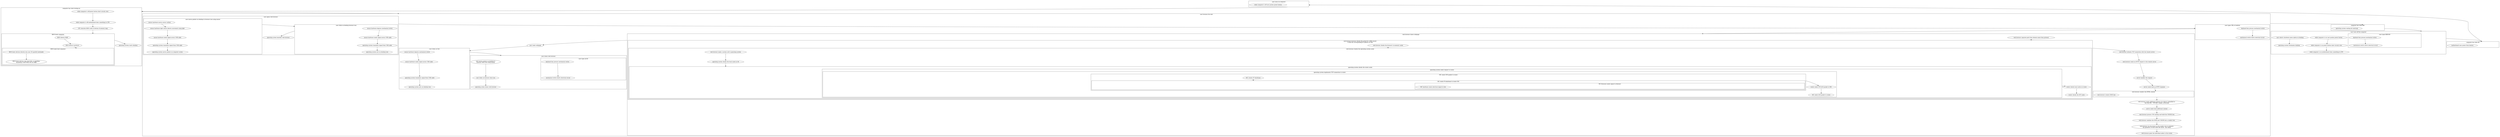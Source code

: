 strict digraph {
	graph [compound=true];
	node [label="\N"];
	subgraph cluster_user_turns_on_computer {
		graph [label="user turns on computer"];
		user_turns_on_computer	[style=invis];
		user_turns_on_computerwhile_computer_is_off_user_pushes_power_button	[label="while computer is off user pushes power button"];
	}
	subgraph cluster_user_browses_the_web {
		graph [label="user browses the web"];
		subgraph cluster_user_browses_the_webuser_opens_web_browser {
			graph [label="user opens web browser"];
			subgraph cluster_user_browses_the_webuser_opens_web_browseruser_clicks_on_desktop_browser_icon {
				graph [label="user clicks on desktop browser icon"];
				user_browses_the_webuser_opens_web_browseruser_clicks_on_desktop_browser_icon	[style=invis];
				user_browses_the_webuser_opens_web_browseruser_clicks_on_desktop_browser_iconmouse_hardware_depress_mechanical_switch	[label="mouse hardware depress mechanical switch"];
				user_browses_the_webuser_opens_web_browseruser_clicks_on_desktop_browser_iconmouse_hardware_sends_signal_across_USB_cable	[label="mouse hardware sends signal across USB cable"];
				user_browses_the_webuser_opens_web_browseruser_clicks_on_desktop_browser_iconmouse_hardware_depress_mechanical_switch -> user_browses_the_webuser_opens_web_browseruser_clicks_on_desktop_browser_iconmouse_hardware_sends_signal_across_USB_cable	[lhead=cluster_user_browses_the_webuser_opens_web_browseruser_clicks_on_desktop_browser_iconmouse_hardware_sends_signal_across_USB_cable,
					ltail=cluster_user_browses_the_webuser_opens_web_browseruser_clicks_on_desktop_browser_iconmouse_hardware_depress_mechanical_switch];
				user_browses_the_webuser_opens_web_browseruser_clicks_on_desktop_browser_iconoperating_system_translates_signal_from_USB_cable	[label="operating system translates signal from USB cable"];
				user_browses_the_webuser_opens_web_browseruser_clicks_on_desktop_browser_iconmouse_hardware_sends_signal_across_USB_cable -> user_browses_the_webuser_opens_web_browseruser_clicks_on_desktop_browser_iconoperating_system_translates_signal_from_USB_cable	[lhead="cluster_user_browses_the_webuser_opens_web_browseruser_clicks_on_desktop_browser_iconoperating_system_translates_signal_from_USB_\
cable",
					ltail=cluster_user_browses_the_webuser_opens_web_browseruser_clicks_on_desktop_browser_iconmouse_hardware_sends_signal_across_USB_cable];
				user_browses_the_webuser_opens_web_browseruser_clicks_on_desktop_browser_iconoperating_system_acts_on_desktop_icon	[label="operating system acts on desktop icon"];
				user_browses_the_webuser_opens_web_browseruser_clicks_on_desktop_browser_iconoperating_system_translates_signal_from_USB_cable -> user_browses_the_webuser_opens_web_browseruser_clicks_on_desktop_browser_iconoperating_system_acts_on_desktop_icon	[lhead=cluster_user_browses_the_webuser_opens_web_browseruser_clicks_on_desktop_browser_iconoperating_system_acts_on_desktop_icon,
					ltail="cluster_user_browses_the_webuser_opens_web_browseruser_clicks_on_desktop_browser_iconoperating_system_translates_signal_from_USB_\
cable"];
			}
			subgraph cluster_user_browses_the_webuser_opens_web_browseruser_moves_pointer_on_desktop_to_browser_icon_using_mouse {
				graph [label="user moves pointer on desktop to browser icon using mouse"];
				user_browses_the_webuser_opens_web_browseruser_moves_pointer_on_desktop_to_browser_icon_using_mouse	[style=invis];
				user_browses_the_webuser_opens_web_browseruser_moves_pointer_on_desktop_to_browser_icon_using_mousemouse_hardware_moves_across_surface	[label="mouse hardware moves across surface"];
				"user_browses_the_webuser_opens_web_browseruser_moves_pointer_on_desktop_to_browser_icon_using_mousemouse_hardware_light_sensor_detects_\
movement_using_light"	[label="mouse hardware light sensor detects movement using light"];
				user_browses_the_webuser_opens_web_browseruser_moves_pointer_on_desktop_to_browser_icon_using_mousemouse_hardware_moves_across_surface -> "user_browses_the_webuser_opens_web_browseruser_moves_pointer_on_desktop_to_browser_icon_using_mousemouse_hardware_light_sensor_detects_\
movement_using_light"	[lhead="cluster_user_browses_the_webuser_opens_web_browseruser_moves_pointer_on_desktop_to_browser_icon_using_mousemouse_hardware_light_\
sensor_detects_movement_using_light",
					ltail="cluster_user_browses_the_webuser_opens_web_browseruser_moves_pointer_on_desktop_to_browser_icon_using_mousemouse_hardware_moves_\
across_surface"];
				"user_browses_the_webuser_opens_web_browseruser_moves_pointer_on_desktop_to_browser_icon_using_mousemouse_hardware_sends_signal_across_\
USB_cable"	[label="mouse hardware sends signal across USB cable"];
				"user_browses_the_webuser_opens_web_browseruser_moves_pointer_on_desktop_to_browser_icon_using_mousemouse_hardware_light_sensor_detects_\
movement_using_light" -> "user_browses_the_webuser_opens_web_browseruser_moves_pointer_on_desktop_to_browser_icon_using_mousemouse_hardware_sends_signal_across_\
USB_cable"	[lhead="cluster_user_browses_the_webuser_opens_web_browseruser_moves_pointer_on_desktop_to_browser_icon_using_mousemouse_hardware_sends_\
signal_across_USB_cable",
					ltail="cluster_user_browses_the_webuser_opens_web_browseruser_moves_pointer_on_desktop_to_browser_icon_using_mousemouse_hardware_light_\
sensor_detects_movement_using_light"];
				"user_browses_the_webuser_opens_web_browseruser_moves_pointer_on_desktop_to_browser_icon_using_mouseoperating_system_translates_signal_\
from_USB_cable"	[label="operating system translates signal from USB cable"];
				"user_browses_the_webuser_opens_web_browseruser_moves_pointer_on_desktop_to_browser_icon_using_mousemouse_hardware_sends_signal_across_\
USB_cable" -> "user_browses_the_webuser_opens_web_browseruser_moves_pointer_on_desktop_to_browser_icon_using_mouseoperating_system_translates_signal_\
from_USB_cable"	[lhead="cluster_user_browses_the_webuser_opens_web_browseruser_moves_pointer_on_desktop_to_browser_icon_using_mouseoperating_system_translates_\
signal_from_USB_cable",
					ltail="cluster_user_browses_the_webuser_opens_web_browseruser_moves_pointer_on_desktop_to_browser_icon_using_mousemouse_hardware_sends_\
signal_across_USB_cable"];
				"user_browses_the_webuser_opens_web_browseruser_moves_pointer_on_desktop_to_browser_icon_using_mouseoperating_system_moves_pointer_\
on_computer_screen"	[label="operating system moves pointer on computer screen"];
				"user_browses_the_webuser_opens_web_browseruser_moves_pointer_on_desktop_to_browser_icon_using_mouseoperating_system_translates_signal_\
from_USB_cable" -> "user_browses_the_webuser_opens_web_browseruser_moves_pointer_on_desktop_to_browser_icon_using_mouseoperating_system_moves_pointer_\
on_computer_screen"	[lhead="cluster_user_browses_the_webuser_opens_web_browseruser_moves_pointer_on_desktop_to_browser_icon_using_mouseoperating_system_moves_\
pointer_on_computer_screen",
					ltail="cluster_user_browses_the_webuser_opens_web_browseruser_moves_pointer_on_desktop_to_browser_icon_using_mouseoperating_system_translates_\
signal_from_USB_cable"];
			}
			user_browses_the_webuser_opens_web_browser	[style=invis];
			user_browses_the_webuser_opens_web_browseruser_moves_pointer_on_desktop_to_browser_icon_using_mouse -> user_browses_the_webuser_opens_web_browseruser_clicks_on_desktop_browser_icon	[lhead=cluster_user_browses_the_webuser_opens_web_browseruser_clicks_on_desktop_browser_icon,
				ltail=cluster_user_browses_the_webuser_opens_web_browseruser_moves_pointer_on_desktop_to_browser_icon_using_mouse];
			user_browses_the_webuser_opens_web_browseroperating_sytem_launches_web_browser	[label="operating sytem launches web browser"];
			user_browses_the_webuser_opens_web_browseruser_clicks_on_desktop_browser_icon -> user_browses_the_webuser_opens_web_browseroperating_sytem_launches_web_browser	[lhead=cluster_user_browses_the_webuser_opens_web_browseroperating_sytem_launches_web_browser,
				ltail=cluster_user_browses_the_webuser_opens_web_browseruser_clicks_on_desktop_browser_icon];
		}
		subgraph cluster_user_browses_the_webuser_types_URL_of_website {
			graph [label="user types URL of website"];
			user_browses_the_webuser_types_URL_of_website	[style=invis];
			user_browses_the_webuser_types_URL_of_websitekeyboard_key_presses_mechanical_switch	[label="keyboard key presses mechanical switch"];
			user_browses_the_webuser_types_URL_of_websitemechanical_switch_shorts_electrical_circuit	[label="mechanical switch shorts electrical circuit"];
			user_browses_the_webuser_types_URL_of_websitekeyboard_key_presses_mechanical_switch -> user_browses_the_webuser_types_URL_of_websitemechanical_switch_shorts_electrical_circuit	[lhead=cluster_user_browses_the_webuser_types_URL_of_websitemechanical_switch_shorts_electrical_circuit,
				ltail=cluster_user_browses_the_webuser_types_URL_of_websitekeyboard_key_presses_mechanical_switch];
		}
		subgraph cluster_user_browses_the_webuser_clicks_on_link {
			graph [label="user clicks on link"];
			user_browses_the_webuser_clicks_on_link	[style=invis];
			user_browses_the_webuser_clicks_on_linkmouse_hardware_depress_mechanical_switch	[label="mouse hardware depress mechanical switch"];
			user_browses_the_webuser_clicks_on_linkmouse_hardware_sends_signal_across_USB_cable	[label="mouse hardware sends signal across USB cable"];
			user_browses_the_webuser_clicks_on_linkmouse_hardware_depress_mechanical_switch -> user_browses_the_webuser_clicks_on_linkmouse_hardware_sends_signal_across_USB_cable	[lhead=cluster_user_browses_the_webuser_clicks_on_linkmouse_hardware_sends_signal_across_USB_cable,
				ltail=cluster_user_browses_the_webuser_clicks_on_linkmouse_hardware_depress_mechanical_switch];
			user_browses_the_webuser_clicks_on_linkoperating_system_translates_signal_from_USB_cable	[label="operating system translates signal from USB cable"];
			user_browses_the_webuser_clicks_on_linkmouse_hardware_sends_signal_across_USB_cable -> user_browses_the_webuser_clicks_on_linkoperating_system_translates_signal_from_USB_cable	[lhead=cluster_user_browses_the_webuser_clicks_on_linkoperating_system_translates_signal_from_USB_cable,
				ltail=cluster_user_browses_the_webuser_clicks_on_linkmouse_hardware_sends_signal_across_USB_cable];
			user_browses_the_webuser_clicks_on_linkoperating_system_acts_on_desktop_icon	[label="operating system acts on desktop icon"];
			user_browses_the_webuser_clicks_on_linkoperating_system_translates_signal_from_USB_cable -> user_browses_the_webuser_clicks_on_linkoperating_system_acts_on_desktop_icon	[lhead=cluster_user_browses_the_webuser_clicks_on_linkoperating_system_acts_on_desktop_icon,
				ltail=cluster_user_browses_the_webuser_clicks_on_linkoperating_system_translates_signal_from_USB_cable];
		}
		subgraph cluster_user_browses_the_webuser_closes_web_browser {
			graph [label="user closes web browser"];
			subgraph cluster_user_browses_the_webuser_closes_web_browseruser_types_altf4 {
				graph [label="user types alt-f4"];
				user_browses_the_webuser_closes_web_browseruser_types_altf4	[style=invis];
				user_browses_the_webuser_closes_web_browseruser_types_altf4keyboard_key_presses_mechanical_switch	[label="keyboard key presses mechanical switch"];
				user_browses_the_webuser_closes_web_browseruser_types_altf4mechanical_switch_shorts_electrical_circuit	[label="mechanical switch shorts electrical circuit"];
				user_browses_the_webuser_closes_web_browseruser_types_altf4keyboard_key_presses_mechanical_switch -> user_browses_the_webuser_closes_web_browseruser_types_altf4mechanical_switch_shorts_electrical_circuit	[lhead=cluster_user_browses_the_webuser_closes_web_browseruser_types_altf4mechanical_switch_shorts_electrical_circuit,
					ltail=cluster_user_browses_the_webuser_closes_web_browseruser_types_altf4keyboard_key_presses_mechanical_switch];
			}
			user_browses_the_webuser_closes_web_browser	[style=invis];
			user_browses_the_webuser_closes_web_browseruser_moves_pointer_on_desktop_to_browser_close_icon_using_mouse	[label="user moves pointer on desktop to 
browser close icon using mouse"];
			user_browses_the_webuser_closes_web_browseruser_clicks_on_browser_close_icon	[label="user clicks on browser close icon"];
			user_browses_the_webuser_closes_web_browseruser_moves_pointer_on_desktop_to_browser_close_icon_using_mouse -> user_browses_the_webuser_closes_web_browseruser_clicks_on_browser_close_icon	[lhead=cluster_user_browses_the_webuser_closes_web_browseruser_clicks_on_browser_close_icon,
				ltail=cluster_user_browses_the_webuser_closes_web_browseruser_moves_pointer_on_desktop_to_browser_close_icon_using_mouse];
			user_browses_the_webuser_closes_web_browseroperating_sytem_closes_web_browser	[label="operating sytem closes web browser"];
			user_browses_the_webuser_closes_web_browseruser_clicks_on_browser_close_icon -> user_browses_the_webuser_closes_web_browseroperating_sytem_closes_web_browser	[lhead=cluster_user_browses_the_webuser_closes_web_browseroperating_sytem_closes_web_browser,
				ltail=cluster_user_browses_the_webuser_closes_web_browseruser_clicks_on_browser_close_icon];
		}
		subgraph cluster_user_browses_the_webweb_browser_shows_webpage {
			graph [label="web browser shows webpage"];
			subgraph cluster_user_browses_the_webweb_browser_shows_webpageweb_browser_renders_the_HTML_content {
				graph [label="web browser renders the HTML content"];
				user_browses_the_webweb_browser_shows_webpageweb_browser_renders_the_HTML_content	[style=invis];
				user_browses_the_webweb_browser_shows_webpageweb_browser_renders_the_HTML_contentweb_browser_creates_DOM_tree	[label="web browser creates DOM tree"];
			}
			subgraph "cluster_user_browses_the_webweb_browser_shows_webpageweb_browser_browser_checks_the_cache_for_a_DNS_record_to_find_the_corresponding_\
IP_address_of_URL" {
				graph [label="web browser browser checks the cache for a DNS record 
to find the corresponding IP address of URL"];
				subgraph "cluster_user_browses_the_webweb_browser_shows_webpageweb_browser_browser_checks_the_cache_for_a_DNS_record_to_find_the_corresponding_\
IP_address_of_URLweb_browser_checks_the_operating_system_cache" {
					graph [label="web browser checks the operating system cache"];
					subgraph "cluster_user_browses_the_webweb_browser_shows_webpageweb_browser_browser_checks_the_cache_for_a_DNS_record_to_find_the_corresponding_\
IP_address_of_URLweb_browser_checks_the_operating_system_cacheoperating_system_checks_the_router_cache" {
						graph [label="operating system checks the router cache"];
						subgraph "cluster_user_browses_the_webweb_browser_shows_webpageweb_browser_browser_checks_the_cache_for_a_DNS_record_to_find_the_corresponding_\
IP_address_of_URLweb_browser_checks_the_operating_system_cacheoperating_system_checks_the_router_cacheoperating_system_sends_request_\
to_router" {
							graph [label="operating system sends request to router"];
							subgraph "cluster_user_browses_the_webweb_browser_shows_webpageweb_browser_browser_checks_the_cache_for_a_DNS_record_to_find_the_corresponding_\
IP_address_of_URLweb_browser_checks_the_operating_system_cacheoperating_system_checks_the_router_cacheoperating_system_sends_request_\
to_routeroperating_system_implements_TCP_connection_to_router" {
								graph [label="operating system implements TCP connection to router"];
								subgraph "cluster_user_browses_the_webweb_browser_shows_webpageweb_browser_browser_checks_the_cache_for_a_DNS_record_to_find_the_corresponding_\
IP_address_of_URLweb_browser_checks_the_operating_system_cacheoperating_system_checks_the_router_cacheoperating_system_sends_request_\
to_routeroperating_system_implements_TCP_connection_to_routerNIC_sends_SYN_packet_to_router" {
									graph [label="NIC sends SYN packet to router"];
									subgraph "cluster_user_browses_the_webweb_browser_shows_webpageweb_browser_browser_checks_the_cache_for_a_DNS_record_to_find_the_corresponding_\
IP_address_of_URLweb_browser_checks_the_operating_system_cacheoperating_system_checks_the_router_cacheoperating_system_sends_request_\
to_routeroperating_system_implements_TCP_connection_to_routerNIC_sends_SYN_packet_to_routerNIC_sends_IP_dataframe_to_router_NIC" {
										graph [label="NIC sends IP dataframe to router NIC"];
										subgraph "cluster_user_browses_the_webweb_browser_shows_webpageweb_browser_browser_checks_the_cache_for_a_DNS_record_to_find_the_corresponding_\
IP_address_of_URLweb_browser_checks_the_operating_system_cacheoperating_system_checks_the_router_cacheoperating_system_sends_request_\
to_routeroperating_system_implements_TCP_connection_to_routerNIC_sends_SYN_packet_to_routerNIC_sends_IP_dataframe_to_router_NICNIC_\
firmware_sends_signal_to_ethernet" {
											graph [label="NIC firmware sends signal to ethernet"];
											"user_browses_the_webweb_browser_shows_webpageweb_browser_browser_checks_the_cache_for_a_DNS_record_to_find_the_corresponding_IP_\
address_of_URLweb_browser_checks_the_operating_system_cacheoperating_system_checks_the_router_cacheoperating_system_sends_request_\
to_routeroperating_system_implements_TCP_connection_to_routerNIC_sends_SYN_packet_to_routerNIC_sends_IP_dataframe_to_router_NICNIC_\
firmware_sends_signal_to_ethernet"	[style=invis];
											"user_browses_the_webweb_browser_shows_webpageweb_browser_browser_checks_the_cache_for_a_DNS_record_to_find_the_corresponding_IP_\
address_of_URLweb_browser_checks_the_operating_system_cacheoperating_system_checks_the_router_cacheoperating_system_sends_request_\
to_routeroperating_system_implements_TCP_connection_to_routerNIC_sends_SYN_packet_to_routerNIC_sends_IP_dataframe_to_router_NICNIC_\
firmware_sends_signal_to_ethernetNIC_hardware_sends_electrical_signal_to_wire"	[label="NIC hardware sends electrical signal to wire"];
										}
										"user_browses_the_webweb_browser_shows_webpageweb_browser_browser_checks_the_cache_for_a_DNS_record_to_find_the_corresponding_IP_\
address_of_URLweb_browser_checks_the_operating_system_cacheoperating_system_checks_the_router_cacheoperating_system_sends_request_\
to_routeroperating_system_implements_TCP_connection_to_routerNIC_sends_SYN_packet_to_routerNIC_sends_IP_dataframe_to_router_NIC"	[style=invis];
									}
									"user_browses_the_webweb_browser_shows_webpageweb_browser_browser_checks_the_cache_for_a_DNS_record_to_find_the_corresponding_IP_\
address_of_URLweb_browser_checks_the_operating_system_cacheoperating_system_checks_the_router_cacheoperating_system_sends_request_\
to_routeroperating_system_implements_TCP_connection_to_routerNIC_sends_SYN_packet_to_router"	[style=invis];
									"user_browses_the_webweb_browser_shows_webpageweb_browser_browser_checks_the_cache_for_a_DNS_record_to_find_the_corresponding_IP_\
address_of_URLweb_browser_checks_the_operating_system_cacheoperating_system_checks_the_router_cacheoperating_system_sends_request_\
to_routeroperating_system_implements_TCP_connection_to_routerNIC_sends_SYN_packet_to_routerNIC_creates_IP_dataframe"	[label="NIC creates IP dataframe"];
									"user_browses_the_webweb_browser_shows_webpageweb_browser_browser_checks_the_cache_for_a_DNS_record_to_find_the_corresponding_IP_\
address_of_URLweb_browser_checks_the_operating_system_cacheoperating_system_checks_the_router_cacheoperating_system_sends_request_\
to_routeroperating_system_implements_TCP_connection_to_routerNIC_sends_SYN_packet_to_routerNIC_creates_IP_dataframe" -> "user_browses_the_webweb_browser_shows_webpageweb_browser_browser_checks_the_cache_for_a_DNS_record_to_find_the_corresponding_IP_\
address_of_URLweb_browser_checks_the_operating_system_cacheoperating_system_checks_the_router_cacheoperating_system_sends_request_\
to_routeroperating_system_implements_TCP_connection_to_routerNIC_sends_SYN_packet_to_routerNIC_sends_IP_dataframe_to_router_NIC"	[lhead="cluster_user_browses_the_webweb_browser_shows_webpageweb_browser_browser_checks_the_cache_for_a_DNS_record_to_find_the_corresponding_\
IP_address_of_URLweb_browser_checks_the_operating_system_cacheoperating_system_checks_the_router_cacheoperating_system_sends_request_\
to_routeroperating_system_implements_TCP_connection_to_routerNIC_sends_SYN_packet_to_routerNIC_sends_IP_dataframe_to_router_NIC",
										ltail="cluster_user_browses_the_webweb_browser_shows_webpageweb_browser_browser_checks_the_cache_for_a_DNS_record_to_find_the_corresponding_\
IP_address_of_URLweb_browser_checks_the_operating_system_cacheoperating_system_checks_the_router_cacheoperating_system_sends_request_\
to_routeroperating_system_implements_TCP_connection_to_routerNIC_sends_SYN_packet_to_routerNIC_creates_IP_dataframe"];
								}
								"user_browses_the_webweb_browser_shows_webpageweb_browser_browser_checks_the_cache_for_a_DNS_record_to_find_the_corresponding_IP_\
address_of_URLweb_browser_checks_the_operating_system_cacheoperating_system_checks_the_router_cacheoperating_system_sends_request_\
to_routeroperating_system_implements_TCP_connection_to_router"	[style=invis];
								"user_browses_the_webweb_browser_shows_webpageweb_browser_browser_checks_the_cache_for_a_DNS_record_to_find_the_corresponding_IP_\
address_of_URLweb_browser_checks_the_operating_system_cacheoperating_system_checks_the_router_cacheoperating_system_sends_request_\
to_routeroperating_system_implements_TCP_connection_to_routerrouter_sends_SYNACK_packet_to_NIC"	[label="router sends SYN-ACK packet to NIC"];
								"user_browses_the_webweb_browser_shows_webpageweb_browser_browser_checks_the_cache_for_a_DNS_record_to_find_the_corresponding_IP_\
address_of_URLweb_browser_checks_the_operating_system_cacheoperating_system_checks_the_router_cacheoperating_system_sends_request_\
to_routeroperating_system_implements_TCP_connection_to_routerNIC_sends_SYN_packet_to_router" -> "user_browses_the_webweb_browser_shows_webpageweb_browser_browser_checks_the_cache_for_a_DNS_record_to_find_the_corresponding_IP_\
address_of_URLweb_browser_checks_the_operating_system_cacheoperating_system_checks_the_router_cacheoperating_system_sends_request_\
to_routeroperating_system_implements_TCP_connection_to_routerrouter_sends_SYNACK_packet_to_NIC"	[lhead="cluster_user_browses_the_webweb_browser_shows_webpageweb_browser_browser_checks_the_cache_for_a_DNS_record_to_find_the_corresponding_\
IP_address_of_URLweb_browser_checks_the_operating_system_cacheoperating_system_checks_the_router_cacheoperating_system_sends_request_\
to_routeroperating_system_implements_TCP_connection_to_routerrouter_sends_SYNACK_packet_to_NIC",
									ltail="cluster_user_browses_the_webweb_browser_shows_webpageweb_browser_browser_checks_the_cache_for_a_DNS_record_to_find_the_corresponding_\
IP_address_of_URLweb_browser_checks_the_operating_system_cacheoperating_system_checks_the_router_cacheoperating_system_sends_request_\
to_routeroperating_system_implements_TCP_connection_to_routerNIC_sends_SYN_packet_to_router"];
								"user_browses_the_webweb_browser_shows_webpageweb_browser_browser_checks_the_cache_for_a_DNS_record_to_find_the_corresponding_IP_\
address_of_URLweb_browser_checks_the_operating_system_cacheoperating_system_checks_the_router_cacheoperating_system_sends_request_\
to_routeroperating_system_implements_TCP_connection_to_routerNIC_sends_ACK_packet_to_router"	[label="NIC sends ACK packet to router"];
								"user_browses_the_webweb_browser_shows_webpageweb_browser_browser_checks_the_cache_for_a_DNS_record_to_find_the_corresponding_IP_\
address_of_URLweb_browser_checks_the_operating_system_cacheoperating_system_checks_the_router_cacheoperating_system_sends_request_\
to_routeroperating_system_implements_TCP_connection_to_routerrouter_sends_SYNACK_packet_to_NIC" -> "user_browses_the_webweb_browser_shows_webpageweb_browser_browser_checks_the_cache_for_a_DNS_record_to_find_the_corresponding_IP_\
address_of_URLweb_browser_checks_the_operating_system_cacheoperating_system_checks_the_router_cacheoperating_system_sends_request_\
to_routeroperating_system_implements_TCP_connection_to_routerNIC_sends_ACK_packet_to_router"	[lhead="cluster_user_browses_the_webweb_browser_shows_webpageweb_browser_browser_checks_the_cache_for_a_DNS_record_to_find_the_corresponding_\
IP_address_of_URLweb_browser_checks_the_operating_system_cacheoperating_system_checks_the_router_cacheoperating_system_sends_request_\
to_routeroperating_system_implements_TCP_connection_to_routerNIC_sends_ACK_packet_to_router",
									ltail="cluster_user_browses_the_webweb_browser_shows_webpageweb_browser_browser_checks_the_cache_for_a_DNS_record_to_find_the_corresponding_\
IP_address_of_URLweb_browser_checks_the_operating_system_cacheoperating_system_checks_the_router_cacheoperating_system_sends_request_\
to_routeroperating_system_implements_TCP_connection_to_routerrouter_sends_SYNACK_packet_to_NIC"];
							}
							"user_browses_the_webweb_browser_shows_webpageweb_browser_browser_checks_the_cache_for_a_DNS_record_to_find_the_corresponding_IP_\
address_of_URLweb_browser_checks_the_operating_system_cacheoperating_system_checks_the_router_cacheoperating_system_sends_request_\
to_router"	[style=invis];
						}
						"user_browses_the_webweb_browser_shows_webpageweb_browser_browser_checks_the_cache_for_a_DNS_record_to_find_the_corresponding_IP_\
address_of_URLweb_browser_checks_the_operating_system_cacheoperating_system_checks_the_router_cache"	[style=invis];
						"user_browses_the_webweb_browser_shows_webpageweb_browser_browser_checks_the_cache_for_a_DNS_record_to_find_the_corresponding_IP_\
address_of_URLweb_browser_checks_the_operating_system_cacheoperating_system_checks_the_router_cacherouter_checks_local_cache_on_\
router"	[label="router checks local cache on router"];
						"user_browses_the_webweb_browser_shows_webpageweb_browser_browser_checks_the_cache_for_a_DNS_record_to_find_the_corresponding_IP_\
address_of_URLweb_browser_checks_the_operating_system_cacheoperating_system_checks_the_router_cacheoperating_system_sends_request_\
to_router" -> "user_browses_the_webweb_browser_shows_webpageweb_browser_browser_checks_the_cache_for_a_DNS_record_to_find_the_corresponding_IP_\
address_of_URLweb_browser_checks_the_operating_system_cacheoperating_system_checks_the_router_cacherouter_checks_local_cache_on_\
router"	[lhead="cluster_user_browses_the_webweb_browser_shows_webpageweb_browser_browser_checks_the_cache_for_a_DNS_record_to_find_the_corresponding_\
IP_address_of_URLweb_browser_checks_the_operating_system_cacheoperating_system_checks_the_router_cacherouter_checks_local_cache_\
on_router",
							ltail="cluster_user_browses_the_webweb_browser_shows_webpageweb_browser_browser_checks_the_cache_for_a_DNS_record_to_find_the_corresponding_\
IP_address_of_URLweb_browser_checks_the_operating_system_cacheoperating_system_checks_the_router_cacheoperating_system_sends_request_\
to_router"];
						"user_browses_the_webweb_browser_shows_webpageweb_browser_browser_checks_the_cache_for_a_DNS_record_to_find_the_corresponding_IP_\
address_of_URLweb_browser_checks_the_operating_system_cacheoperating_system_checks_the_router_cacherouter_checks_the_ISP_cache"	[label="router checks the ISP cache"];
						"user_browses_the_webweb_browser_shows_webpageweb_browser_browser_checks_the_cache_for_a_DNS_record_to_find_the_corresponding_IP_\
address_of_URLweb_browser_checks_the_operating_system_cacheoperating_system_checks_the_router_cacherouter_checks_local_cache_on_\
router" -> "user_browses_the_webweb_browser_shows_webpageweb_browser_browser_checks_the_cache_for_a_DNS_record_to_find_the_corresponding_IP_\
address_of_URLweb_browser_checks_the_operating_system_cacheoperating_system_checks_the_router_cacherouter_checks_the_ISP_cache"	[lhead="cluster_user_browses_the_webweb_browser_shows_webpageweb_browser_browser_checks_the_cache_for_a_DNS_record_to_find_the_corresponding_\
IP_address_of_URLweb_browser_checks_the_operating_system_cacheoperating_system_checks_the_router_cacherouter_checks_the_ISP_cache",
							ltail="cluster_user_browses_the_webweb_browser_shows_webpageweb_browser_browser_checks_the_cache_for_a_DNS_record_to_find_the_corresponding_\
IP_address_of_URLweb_browser_checks_the_operating_system_cacheoperating_system_checks_the_router_cacherouter_checks_local_cache_\
on_router"];
					}
					"user_browses_the_webweb_browser_shows_webpageweb_browser_browser_checks_the_cache_for_a_DNS_record_to_find_the_corresponding_IP_\
address_of_URLweb_browser_checks_the_operating_system_cache"	[style=invis];
					"user_browses_the_webweb_browser_shows_webpageweb_browser_browser_checks_the_cache_for_a_DNS_record_to_find_the_corresponding_IP_\
address_of_URLweb_browser_checks_the_operating_system_cacheweb_browser_make_a_system_call_to_operating_system"	[label="web browser make a system call to operating system"];
					"user_browses_the_webweb_browser_shows_webpageweb_browser_browser_checks_the_cache_for_a_DNS_record_to_find_the_corresponding_IP_\
address_of_URLweb_browser_checks_the_operating_system_cacheoperating_system_checks_the_local_cache_in_OS"	[label="operating system checks the local cache in OS"];
					"user_browses_the_webweb_browser_shows_webpageweb_browser_browser_checks_the_cache_for_a_DNS_record_to_find_the_corresponding_IP_\
address_of_URLweb_browser_checks_the_operating_system_cacheweb_browser_make_a_system_call_to_operating_system" -> "user_browses_the_webweb_browser_shows_webpageweb_browser_browser_checks_the_cache_for_a_DNS_record_to_find_the_corresponding_IP_\
address_of_URLweb_browser_checks_the_operating_system_cacheoperating_system_checks_the_local_cache_in_OS"	[lhead="cluster_user_browses_the_webweb_browser_shows_webpageweb_browser_browser_checks_the_cache_for_a_DNS_record_to_find_the_corresponding_\
IP_address_of_URLweb_browser_checks_the_operating_system_cacheoperating_system_checks_the_local_cache_in_OS",
						ltail="cluster_user_browses_the_webweb_browser_shows_webpageweb_browser_browser_checks_the_cache_for_a_DNS_record_to_find_the_corresponding_\
IP_address_of_URLweb_browser_checks_the_operating_system_cacheweb_browser_make_a_system_call_to_operating_system"];
					"user_browses_the_webweb_browser_shows_webpageweb_browser_browser_checks_the_cache_for_a_DNS_record_to_find_the_corresponding_IP_\
address_of_URLweb_browser_checks_the_operating_system_cacheoperating_system_checks_the_local_cache_in_OS" -> "user_browses_the_webweb_browser_shows_webpageweb_browser_browser_checks_the_cache_for_a_DNS_record_to_find_the_corresponding_IP_\
address_of_URLweb_browser_checks_the_operating_system_cacheoperating_system_checks_the_router_cache"	[lhead="cluster_user_browses_the_webweb_browser_shows_webpageweb_browser_browser_checks_the_cache_for_a_DNS_record_to_find_the_corresponding_\
IP_address_of_URLweb_browser_checks_the_operating_system_cacheoperating_system_checks_the_router_cache",
						ltail="cluster_user_browses_the_webweb_browser_shows_webpageweb_browser_browser_checks_the_cache_for_a_DNS_record_to_find_the_corresponding_\
IP_address_of_URLweb_browser_checks_the_operating_system_cacheoperating_system_checks_the_local_cache_in_OS"];
				}
				"user_browses_the_webweb_browser_shows_webpageweb_browser_browser_checks_the_cache_for_a_DNS_record_to_find_the_corresponding_IP_\
address_of_URL"	[style=invis];
				"user_browses_the_webweb_browser_shows_webpageweb_browser_browser_checks_the_cache_for_a_DNS_record_to_find_the_corresponding_IP_\
address_of_URLweb_browser_checks_the_browsers_inmemory_cache"	[label="web browser checks the browser's in-memory cache"];
				"user_browses_the_webweb_browser_shows_webpageweb_browser_browser_checks_the_cache_for_a_DNS_record_to_find_the_corresponding_IP_\
address_of_URLweb_browser_checks_the_browsers_inmemory_cache" -> "user_browses_the_webweb_browser_shows_webpageweb_browser_browser_checks_the_cache_for_a_DNS_record_to_find_the_corresponding_IP_\
address_of_URLweb_browser_checks_the_operating_system_cache"	[lhead="cluster_user_browses_the_webweb_browser_shows_webpageweb_browser_browser_checks_the_cache_for_a_DNS_record_to_find_the_corresponding_\
IP_address_of_URLweb_browser_checks_the_operating_system_cache",
					ltail="cluster_user_browses_the_webweb_browser_shows_webpageweb_browser_browser_checks_the_cache_for_a_DNS_record_to_find_the_corresponding_\
IP_address_of_URLweb_browser_checks_the_browsers_inmemory_cache"];
			}
			user_browses_the_webweb_browser_shows_webpage	[style=invis];
			user_browses_the_webweb_browser_shows_webpageweb_browser_separate_path_from_domain_name_from_protocol	[label="web browser separate path from domain name from protocol"];
			user_browses_the_webweb_browser_shows_webpageweb_browser_separate_path_from_domain_name_from_protocol -> "user_browses_the_webweb_browser_shows_webpageweb_browser_browser_checks_the_cache_for_a_DNS_record_to_find_the_corresponding_IP_\
address_of_URL"	[lhead="cluster_user_browses_the_webweb_browser_shows_webpageweb_browser_browser_checks_the_cache_for_a_DNS_record_to_find_the_corresponding_\
IP_address_of_URL",
				ltail=cluster_user_browses_the_webweb_browser_shows_webpageweb_browser_separate_path_from_domain_name_from_protocol];
			user_browses_the_webweb_browser_shows_webpageweb_browser_initiates_TCP_connection_with_the_remote_server	[label="web browser initiates TCP connection with the remote server"];
			"user_browses_the_webweb_browser_shows_webpageweb_browser_browser_checks_the_cache_for_a_DNS_record_to_find_the_corresponding_IP_\
address_of_URL" -> user_browses_the_webweb_browser_shows_webpageweb_browser_initiates_TCP_connection_with_the_remote_server	[lhead=cluster_user_browses_the_webweb_browser_shows_webpageweb_browser_initiates_TCP_connection_with_the_remote_server,
				ltail="cluster_user_browses_the_webweb_browser_shows_webpageweb_browser_browser_checks_the_cache_for_a_DNS_record_to_find_the_corresponding_\
IP_address_of_URL"];
			user_browses_the_webweb_browser_shows_webpageweb_browser_sends_an_HTTP_request_to_the_remote_server	[label="web browser sends an HTTP request to the remote server"];
			user_browses_the_webweb_browser_shows_webpageweb_browser_initiates_TCP_connection_with_the_remote_server -> user_browses_the_webweb_browser_shows_webpageweb_browser_sends_an_HTTP_request_to_the_remote_server	[lhead=cluster_user_browses_the_webweb_browser_shows_webpageweb_browser_sends_an_HTTP_request_to_the_remote_server,
				ltail=cluster_user_browses_the_webweb_browser_shows_webpageweb_browser_initiates_TCP_connection_with_the_remote_server];
			user_browses_the_webweb_browser_shows_webpageserver_handles_the_request	[label="server handles the request"];
			user_browses_the_webweb_browser_shows_webpageweb_browser_sends_an_HTTP_request_to_the_remote_server -> user_browses_the_webweb_browser_shows_webpageserver_handles_the_request	[lhead=cluster_user_browses_the_webweb_browser_shows_webpageserver_handles_the_request,
				ltail=cluster_user_browses_the_webweb_browser_shows_webpageweb_browser_sends_an_HTTP_request_to_the_remote_server];
			user_browses_the_webweb_browser_shows_webpageserver_sends_back_an_HTTP_response	[label="server sends back an HTTP response"];
			user_browses_the_webweb_browser_shows_webpageserver_handles_the_request -> user_browses_the_webweb_browser_shows_webpageserver_sends_back_an_HTTP_response	[lhead=cluster_user_browses_the_webweb_browser_shows_webpageserver_sends_back_an_HTTP_response,
				ltail=cluster_user_browses_the_webweb_browser_shows_webpageserver_handles_the_request];
			user_browses_the_webweb_browser_shows_webpageserver_sends_back_an_HTTP_response -> user_browses_the_webweb_browser_shows_webpageweb_browser_renders_the_HTML_content	[lhead=cluster_user_browses_the_webweb_browser_shows_webpageweb_browser_renders_the_HTML_content,
				ltail=cluster_user_browses_the_webweb_browser_shows_webpageserver_sends_back_an_HTTP_response];
			"user_browses_the_webweb_browser_shows_webpageweb_browser_sends_additional_requests_for_objects_embedded_in_the_html_file_CSS_files_\
images_javascript"	[label="web browser sends additional requests for objects embedded in 
the html file - CSS files, images, javascript"];
			user_browses_the_webweb_browser_shows_webpageweb_browser_renders_the_HTML_content -> "user_browses_the_webweb_browser_shows_webpageweb_browser_sends_additional_requests_for_objects_embedded_in_the_html_file_CSS_files_\
images_javascript"	[lhead="cluster_user_browses_the_webweb_browser_shows_webpageweb_browser_sends_additional_requests_for_objects_embedded_in_the_html_file_\
CSS_files_images_javascript",
				ltail=cluster_user_browses_the_webweb_browser_shows_webpageweb_browser_renders_the_HTML_content];
			user_browses_the_webweb_browser_shows_webpageserver_sends_back_additional_content	[label="server sends back additional content"];
			"user_browses_the_webweb_browser_shows_webpageweb_browser_sends_additional_requests_for_objects_embedded_in_the_html_file_CSS_files_\
images_javascript" -> user_browses_the_webweb_browser_shows_webpageserver_sends_back_additional_content	[lhead=cluster_user_browses_the_webweb_browser_shows_webpageserver_sends_back_additional_content,
				ltail="cluster_user_browses_the_webweb_browser_shows_webpageweb_browser_sends_additional_requests_for_objects_embedded_in_the_html_file_\
CSS_files_images_javascript"];
			user_browses_the_webweb_browser_shows_webpageweb_browser_process_CSS_markup_and_build_the_CSSOM_tree	[label="web browser process CSS markup and build the CSSOM tree"];
			user_browses_the_webweb_browser_shows_webpageserver_sends_back_additional_content -> user_browses_the_webweb_browser_shows_webpageweb_browser_process_CSS_markup_and_build_the_CSSOM_tree	[lhead=cluster_user_browses_the_webweb_browser_shows_webpageweb_browser_process_CSS_markup_and_build_the_CSSOM_tree,
				ltail=cluster_user_browses_the_webweb_browser_shows_webpageserver_sends_back_additional_content];
			user_browses_the_webweb_browser_shows_webpageweb_browser_combine_the_DOM_and_CSSOM_into_a_render_tree	[label="web browser combine the DOM and CSSOM into a render tree"];
			user_browses_the_webweb_browser_shows_webpageweb_browser_process_CSS_markup_and_build_the_CSSOM_tree -> user_browses_the_webweb_browser_shows_webpageweb_browser_combine_the_DOM_and_CSSOM_into_a_render_tree	[lhead=cluster_user_browses_the_webweb_browser_shows_webpageweb_browser_combine_the_DOM_and_CSSOM_into_a_render_tree,
				ltail=cluster_user_browses_the_webweb_browser_shows_webpageweb_browser_process_CSS_markup_and_build_the_CSSOM_tree];
			"user_browses_the_webweb_browser_shows_webpageweb_browser_run_the_layout_on_the_render_tree_to_compute_the_geometry_of_each_node_\
aka_layout_aka_reflow"	[label="web browser run the layout on the render tree to compute 
the geometry of each node aka layout  aka reflow"];
			user_browses_the_webweb_browser_shows_webpageweb_browser_combine_the_DOM_and_CSSOM_into_a_render_tree -> "user_browses_the_webweb_browser_shows_webpageweb_browser_run_the_layout_on_the_render_tree_to_compute_the_geometry_of_each_node_\
aka_layout_aka_reflow"	[lhead="cluster_user_browses_the_webweb_browser_shows_webpageweb_browser_run_the_layout_on_the_render_tree_to_compute_the_geometry_of_each_\
node_aka_layout_aka_reflow",
				ltail=cluster_user_browses_the_webweb_browser_shows_webpageweb_browser_combine_the_DOM_and_CSSOM_into_a_render_tree];
			user_browses_the_webweb_browser_shows_webpageweb_browser_paint_the_individual_nodes_to_the_screen	[label="web browser paint the individual nodes to the screen"];
			"user_browses_the_webweb_browser_shows_webpageweb_browser_run_the_layout_on_the_render_tree_to_compute_the_geometry_of_each_node_\
aka_layout_aka_reflow" -> user_browses_the_webweb_browser_shows_webpageweb_browser_paint_the_individual_nodes_to_the_screen	[lhead=cluster_user_browses_the_webweb_browser_shows_webpageweb_browser_paint_the_individual_nodes_to_the_screen,
				ltail="cluster_user_browses_the_webweb_browser_shows_webpageweb_browser_run_the_layout_on_the_render_tree_to_compute_the_geometry_of_each_\
node_aka_layout_aka_reflow"];
		}
		user_browses_the_web	[style=invis];
		user_browses_the_webuser_opens_web_browser -> user_browses_the_webuser_types_URL_of_website	[lhead=cluster_user_browses_the_webuser_types_URL_of_website,
			ltail=cluster_user_browses_the_webuser_opens_web_browser];
		user_browses_the_webuser_types_URL_of_website -> user_browses_the_webweb_browser_shows_webpage	[lhead=cluster_user_browses_the_webweb_browser_shows_webpage,
			ltail=cluster_user_browses_the_webuser_types_URL_of_website];
		user_browses_the_webuser_reads_webpage	[label="user reads webpage"];
		user_browses_the_webweb_browser_shows_webpage -> user_browses_the_webuser_reads_webpage	[lhead=cluster_user_browses_the_webuser_reads_webpage,
			ltail=cluster_user_browses_the_webweb_browser_shows_webpage];
		user_browses_the_webuser_reads_webpage -> user_browses_the_webuser_clicks_on_link	[lhead=cluster_user_browses_the_webuser_clicks_on_link,
			ltail=cluster_user_browses_the_webuser_reads_webpage];
		user_browses_the_webuser_clicks_on_link -> user_browses_the_webuser_closes_web_browser	[lhead=cluster_user_browses_the_webuser_closes_web_browser,
			ltail=cluster_user_browses_the_webuser_clicks_on_link];
	}
	subgraph cluster_computer_has_state_turning_on {
		graph [label="computer has state turning on"];
		subgraph cluster_computer_has_state_turning_onBIOS_boots_computer {
			graph [label="BIOS boots computer"];
			subgraph cluster_computer_has_state_turning_onBIOS_boots_computerBIOS_loads_boot_sequence {
				graph [label="BIOS loads boot sequence"];
				computer_has_state_turning_onBIOS_boots_computerBIOS_loads_boot_sequence	[style=invis];
				computer_has_state_turning_onBIOS_boots_computerBIOS_loads_boot_sequenceBIOS_boots_devices_directly_into_your_OSspecific_bootloader	[label="BIOS boots devices directly into your OS-specific bootloader"];
				"computer_has_state_turning_onBIOS_boots_computerBIOS_loads_boot_sequenceBIOS_boots_devices_any_hard_disk_or_anything_emulating_a_\
hard_disk_into_an_MBR"	[label="BIOS boots devices (any hard disk, or anything 
emulating a hard disk) into an MBR"];
				computer_has_state_turning_onBIOS_boots_computerBIOS_loads_boot_sequenceBIOS_boots_devices_directly_into_your_OSspecific_bootloader -> "computer_has_state_turning_onBIOS_boots_computerBIOS_loads_boot_sequenceBIOS_boots_devices_any_hard_disk_or_anything_emulating_a_\
hard_disk_into_an_MBR"	[lhead="cluster_computer_has_state_turning_onBIOS_boots_computerBIOS_loads_boot_sequenceBIOS_boots_devices_any_hard_disk_or_anything_emulating_\
a_hard_disk_into_an_MBR",
					ltail="cluster_computer_has_state_turning_onBIOS_boots_computerBIOS_loads_boot_sequenceBIOS_boots_devices_directly_into_your_OSspecific_\
bootloader"];
			}
			computer_has_state_turning_onBIOS_boots_computer	[style=invis];
			computer_has_state_turning_onBIOS_boots_computerBIOS_detects_RAM	[label="BIOS detects RAM"];
			computer_has_state_turning_onBIOS_boots_computerBIOS_detects_hardware	[label="BIOS detects hardware"];
			computer_has_state_turning_onBIOS_boots_computerBIOS_detects_RAM -> computer_has_state_turning_onBIOS_boots_computerBIOS_detects_hardware	[lhead=cluster_computer_has_state_turning_onBIOS_boots_computerBIOS_detects_hardware,
				ltail=cluster_computer_has_state_turning_onBIOS_boots_computerBIOS_detects_RAM];
			computer_has_state_turning_onBIOS_boots_computerBIOS_detects_hardware -> computer_has_state_turning_onBIOS_boots_computerBIOS_loads_boot_sequence	[lhead=cluster_computer_has_state_turning_onBIOS_boots_computerBIOS_loads_boot_sequence,
				ltail=cluster_computer_has_state_turning_onBIOS_boots_computerBIOS_detects_hardware];
		}
		computer_has_state_turning_on	[style=invis];
		computer_has_state_turning_onwhile_computer_is_off_power_button_short_circuits_wire	[label="while computer is off power button short circuits wire"];
		computer_has_state_turning_onwhile_computer_is_off_motherboard_does_something_to_CPU	[label="while computer is off motherboard does something to CPU"];
		computer_has_state_turning_onwhile_computer_is_off_power_button_short_circuits_wire -> computer_has_state_turning_onwhile_computer_is_off_motherboard_does_something_to_CPU	[lhead=cluster_computer_has_state_turning_onwhile_computer_is_off_motherboard_does_something_to_CPU,
			ltail=cluster_computer_has_state_turning_onwhile_computer_is_off_power_button_short_circuits_wire];
		computer_has_state_turning_onCPU_executes_BIOS_code_at_bottom_of_memory_map	[label="CPU executes BIOS code at bottom of memory map"];
		computer_has_state_turning_onwhile_computer_is_off_motherboard_does_something_to_CPU -> computer_has_state_turning_onCPU_executes_BIOS_code_at_bottom_of_memory_map	[lhead=cluster_computer_has_state_turning_onCPU_executes_BIOS_code_at_bottom_of_memory_map,
			ltail=cluster_computer_has_state_turning_onwhile_computer_is_off_motherboard_does_something_to_CPU];
		computer_has_state_turning_onCPU_executes_BIOS_code_at_bottom_of_memory_map -> computer_has_state_turning_onBIOS_boots_computer	[lhead=cluster_computer_has_state_turning_onBIOS_boots_computer,
			ltail=cluster_computer_has_state_turning_onCPU_executes_BIOS_code_at_bottom_of_memory_map];
		computer_has_state_turning_onoperating_system_starts_desktop	[label="operating system starts desktop"];
		computer_has_state_turning_onBIOS_boots_computer -> computer_has_state_turning_onoperating_system_starts_desktop	[lhead=cluster_computer_has_state_turning_onoperating_system_starts_desktop,
			ltail=cluster_computer_has_state_turning_onBIOS_boots_computer];
	}
	subgraph cluster_computer_has_state_off {
		graph [label="computer has state off"];
		computer_has_state_off	[style=invis];
		computer_has_state_offmotherboard_uses_power_from_battery	[label="motherboard uses power from battery"];
	}
	subgraph cluster_computer_has_state_idle {
		graph [label="computer has state idle"];
		computer_has_state_idle	[style=invis];
		computer_has_state_idleoperating_system_waiting_for_interrupt	[label="operating system waiting for interrupt"];
	}
	subgraph cluster_user_turns_off_the_computer {
		graph [label="user turns off the computer"];
		subgraph cluster_user_turns_off_the_computeruser_types_REISUB {
			graph [label="user types REISUB"];
			user_turns_off_the_computeruser_types_REISUB	[style=invis];
			user_turns_off_the_computeruser_types_REISUBkeyboard_key_presses_mechanical_switch	[label="keyboard key presses mechanical switch"];
			user_turns_off_the_computeruser_types_REISUBmechanical_switch_shorts_electrical_circuit	[label="mechanical switch shorts electrical circuit"];
			user_turns_off_the_computeruser_types_REISUBkeyboard_key_presses_mechanical_switch -> user_turns_off_the_computeruser_types_REISUBmechanical_switch_shorts_electrical_circuit	[lhead=cluster_user_turns_off_the_computeruser_types_REISUBmechanical_switch_shorts_electrical_circuit,
				ltail=cluster_user_turns_off_the_computeruser_types_REISUBkeyboard_key_presses_mechanical_switch];
		}
		user_turns_off_the_computer	[style=invis];
		user_turns_off_the_computerwhile_computer_is_on_user_pushes_power_button	[label="while computer is on user pushes power button"];
		user_turns_off_the_computerwhile_computer_is_on_power_button_short_circuits_wire	[label="while computer is on power button short circuits wire"];
		user_turns_off_the_computerwhile_computer_is_on_user_pushes_power_button -> user_turns_off_the_computerwhile_computer_is_on_power_button_short_circuits_wire	[lhead=cluster_user_turns_off_the_computerwhile_computer_is_on_power_button_short_circuits_wire,
			ltail=cluster_user_turns_off_the_computerwhile_computer_is_on_user_pushes_power_button];
		user_turns_off_the_computerwhile_computer_is_on_motherboard_does_something_to_CPU	[label="while computer is on motherboard does something to CPU"];
		user_turns_off_the_computerwhile_computer_is_on_power_button_short_circuits_wire -> user_turns_off_the_computerwhile_computer_is_on_motherboard_does_something_to_CPU	[lhead=cluster_user_turns_off_the_computerwhile_computer_is_on_motherboard_does_something_to_CPU,
			ltail=cluster_user_turns_off_the_computerwhile_computer_is_on_power_button_short_circuits_wire];
		user_turns_off_the_computeruser_selects_shutdown_menu_option_on_desktop	[label="user selects shutdown menu option on desktop"];
		user_turns_off_the_computeroperating_system_terminates_desktop	[label="operating system terminates desktop"];
		user_turns_off_the_computeruser_selects_shutdown_menu_option_on_desktop -> user_turns_off_the_computeroperating_system_terminates_desktop	[lhead=cluster_user_turns_off_the_computeroperating_system_terminates_desktop,
			ltail=cluster_user_turns_off_the_computeruser_selects_shutdown_menu_option_on_desktop];
	}
	computer_has_state_off -> user_turns_on_computer	[lhead=cluster_user_turns_on_computer,
		ltail=cluster_computer_has_state_off];
	user_turns_on_computer -> computer_has_state_turning_on	[lhead=cluster_computer_has_state_turning_on,
		ltail=cluster_user_turns_on_computer];
	computer_has_state_turning_on -> user_browses_the_web	[lhead=cluster_user_browses_the_web,
		ltail=cluster_computer_has_state_turning_on];
	user_browses_the_web -> computer_has_state_idle	[lhead=cluster_computer_has_state_idle,
		ltail=cluster_user_browses_the_web];
	computer_has_state_idle -> user_turns_off_the_computer	[lhead=cluster_user_turns_off_the_computer,
		ltail=cluster_computer_has_state_idle];
	user_turns_off_the_computer -> computer_has_state_off	[lhead=cluster_computer_has_state_off,
		ltail=cluster_user_turns_off_the_computer];
}
